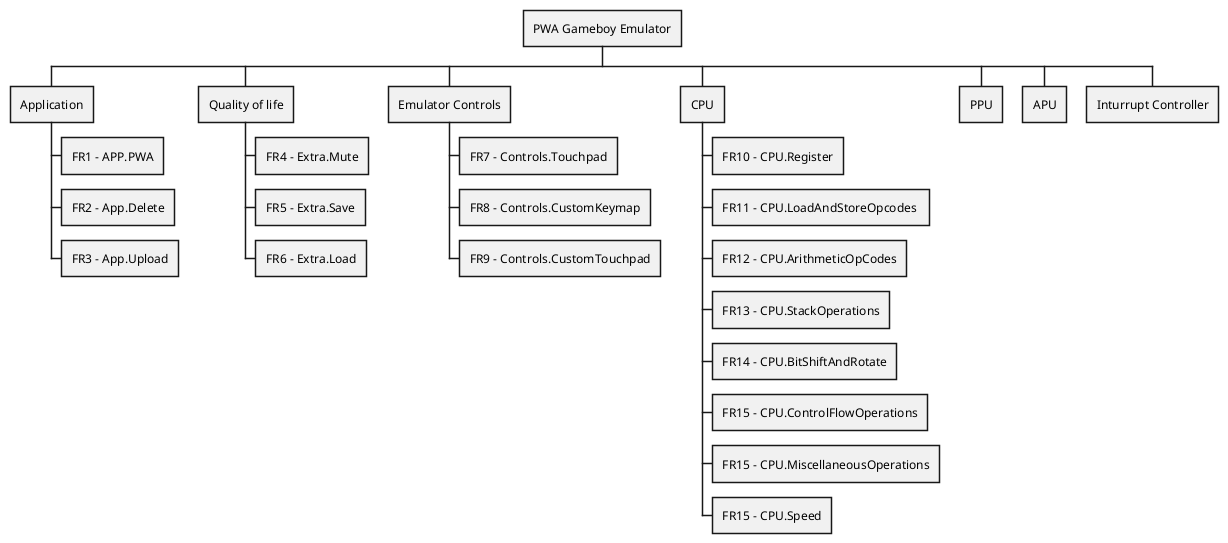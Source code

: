 @startwbs
* PWA Gameboy Emulator
** Application
*** FR1 - APP.PWA
*** FR2 - App.Delete
*** FR3 - App.Upload
** Quality of life
*** FR4 - Extra.Mute
*** FR5 - Extra.Save
*** FR6 - Extra.Load
** Emulator Controls
*** FR7 - Controls.Touchpad
*** FR8 - Controls.CustomKeymap
*** FR9 - Controls.CustomTouchpad
** CPU
*** FR10 - CPU.Register
*** FR11 - CPU.LoadAndStoreOpcodes 
*** FR12 - CPU.ArithmeticOpCodes
*** FR13 - CPU.StackOperations
*** FR14 - CPU.BitShiftAndRotate
*** FR15 - CPU.ControlFlowOperations
*** FR15 - CPU.MiscellaneousOperations
*** FR15 - CPU.Speed
** PPU
** APU
** Inturrupt Controller


@endwbs
